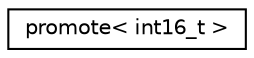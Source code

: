 digraph "Graphical Class Hierarchy"
{
 // LATEX_PDF_SIZE
  edge [fontname="Helvetica",fontsize="10",labelfontname="Helvetica",labelfontsize="10"];
  node [fontname="Helvetica",fontsize="10",shape=record];
  rankdir="LR";
  Node0 [label="promote\< int16_t \>",height=0.2,width=0.4,color="black", fillcolor="white", style="filled",URL="$structarm__compute_1_1test_1_1traits_1_1promote_3_01int16__t_01_4.xhtml",tooltip="Promote int16_t to int32_t."];
}
